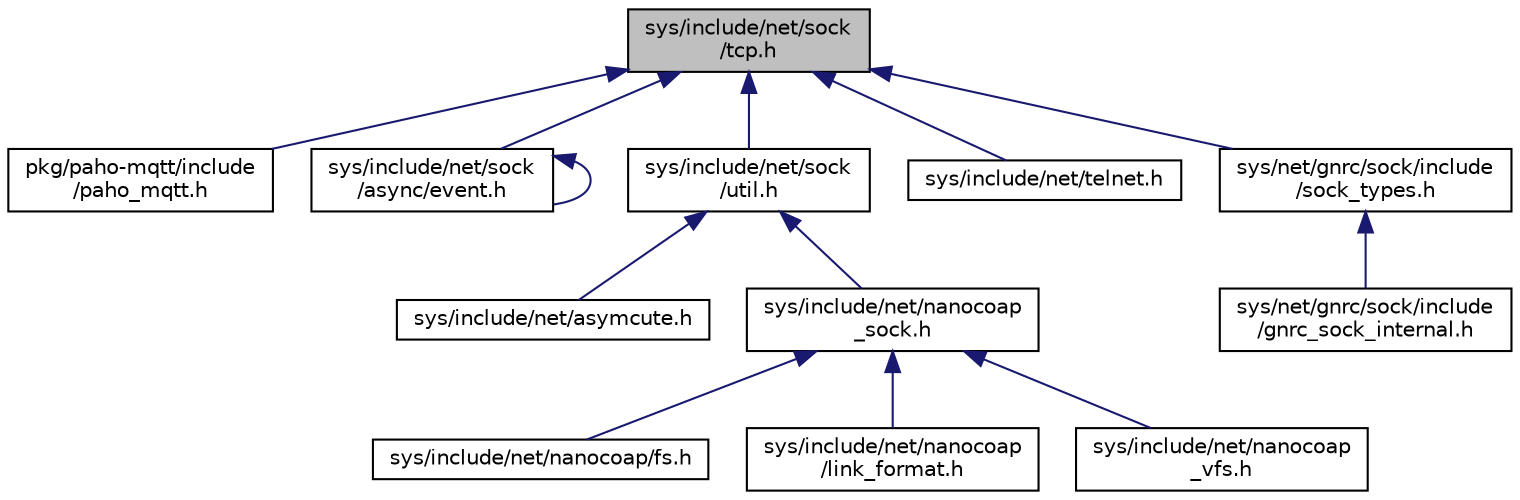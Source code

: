 digraph "sys/include/net/sock/tcp.h"
{
 // LATEX_PDF_SIZE
  edge [fontname="Helvetica",fontsize="10",labelfontname="Helvetica",labelfontsize="10"];
  node [fontname="Helvetica",fontsize="10",shape=record];
  Node1 [label="sys/include/net/sock\l/tcp.h",height=0.2,width=0.4,color="black", fillcolor="grey75", style="filled", fontcolor="black",tooltip="TCP sock definitions."];
  Node1 -> Node2 [dir="back",color="midnightblue",fontsize="10",style="solid",fontname="Helvetica"];
  Node2 [label="pkg/paho-mqtt/include\l/paho_mqtt.h",height=0.2,width=0.4,color="black", fillcolor="white", style="filled",URL="$paho__mqtt_8h.html",tooltip="Network MQTT interface definitions."];
  Node1 -> Node3 [dir="back",color="midnightblue",fontsize="10",style="solid",fontname="Helvetica"];
  Node3 [label="sys/include/net/sock\l/async/event.h",height=0.2,width=0.4,color="black", fillcolor="white", style="filled",URL="$net_2sock_2async_2event_8h.html",tooltip="Asynchronous sock using Event Queue definitions."];
  Node3 -> Node3 [dir="back",color="midnightblue",fontsize="10",style="solid",fontname="Helvetica"];
  Node1 -> Node4 [dir="back",color="midnightblue",fontsize="10",style="solid",fontname="Helvetica"];
  Node4 [label="sys/include/net/sock\l/util.h",height=0.2,width=0.4,color="black", fillcolor="white", style="filled",URL="$util_8h.html",tooltip="sock utility function definitions"];
  Node4 -> Node5 [dir="back",color="midnightblue",fontsize="10",style="solid",fontname="Helvetica"];
  Node5 [label="sys/include/net/asymcute.h",height=0.2,width=0.4,color="black", fillcolor="white", style="filled",URL="$asymcute_8h.html",tooltip="Asymcute MQTT-SN interface definition."];
  Node4 -> Node6 [dir="back",color="midnightblue",fontsize="10",style="solid",fontname="Helvetica"];
  Node6 [label="sys/include/net/nanocoap\l_sock.h",height=0.2,width=0.4,color="black", fillcolor="white", style="filled",URL="$nanocoap__sock_8h.html",tooltip="nanocoap high-level API"];
  Node6 -> Node7 [dir="back",color="midnightblue",fontsize="10",style="solid",fontname="Helvetica"];
  Node7 [label="sys/include/net/nanocoap/fs.h",height=0.2,width=0.4,color="black", fillcolor="white", style="filled",URL="$fs_8h.html",tooltip="nanoCoAP virtual file system"];
  Node6 -> Node8 [dir="back",color="midnightblue",fontsize="10",style="solid",fontname="Helvetica"];
  Node8 [label="sys/include/net/nanocoap\l/link_format.h",height=0.2,width=0.4,color="black", fillcolor="white", style="filled",URL="$link__format_8h.html",tooltip="NanoCoAP Link Format helper functions."];
  Node6 -> Node9 [dir="back",color="midnightblue",fontsize="10",style="solid",fontname="Helvetica"];
  Node9 [label="sys/include/net/nanocoap\l_vfs.h",height=0.2,width=0.4,color="black", fillcolor="white", style="filled",URL="$nanocoap__vfs_8h.html",tooltip="VFS NanoCoAP helper functions."];
  Node1 -> Node10 [dir="back",color="midnightblue",fontsize="10",style="solid",fontname="Helvetica"];
  Node10 [label="sys/include/net/telnet.h",height=0.2,width=0.4,color="black", fillcolor="white", style="filled",URL="$telnet_8h.html",tooltip="minimal Telnet server (RFC 854) implementation"];
  Node1 -> Node11 [dir="back",color="midnightblue",fontsize="10",style="solid",fontname="Helvetica"];
  Node11 [label="sys/net/gnrc/sock/include\l/sock_types.h",height=0.2,width=0.4,color="black", fillcolor="white", style="filled",URL="$sys_2net_2gnrc_2sock_2include_2sock__types_8h.html",tooltip="GNRC-specific types and function definitions."];
  Node11 -> Node12 [dir="back",color="midnightblue",fontsize="10",style="solid",fontname="Helvetica"];
  Node12 [label="sys/net/gnrc/sock/include\l/gnrc_sock_internal.h",height=0.2,width=0.4,color="black", fillcolor="white", style="filled",URL="$gnrc__sock__internal_8h.html",tooltip="Internal GNRC-specific types and function definitions."];
}
